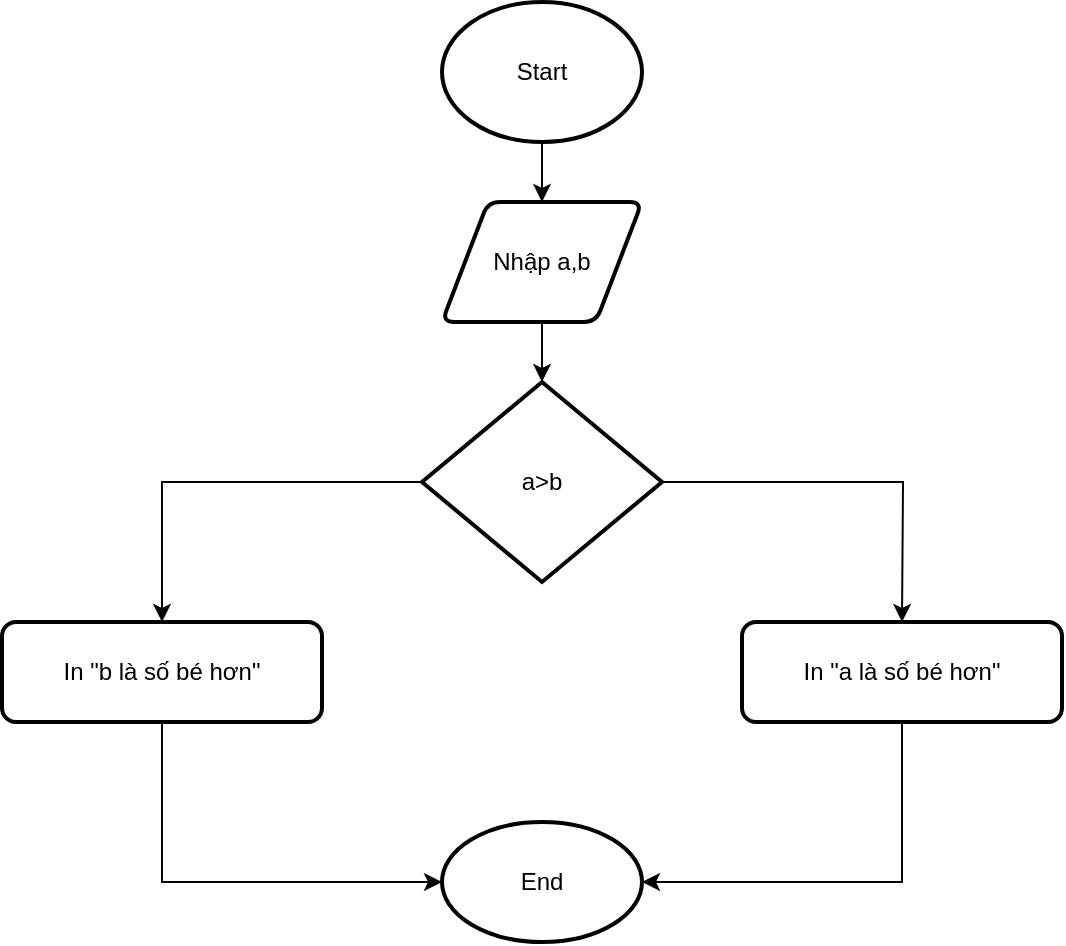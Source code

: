 <mxfile version="25.0.3">
  <diagram name="Trang-1" id="p1Tt0Mrl5131wZiS9M4t">
    <mxGraphModel dx="1050" dy="557" grid="1" gridSize="10" guides="1" tooltips="1" connect="1" arrows="1" fold="1" page="1" pageScale="1" pageWidth="827" pageHeight="1169" math="0" shadow="0">
      <root>
        <mxCell id="0" />
        <mxCell id="1" parent="0" />
        <mxCell id="z0T_azs6rXY0eHc8-PTQ-1" value="End" style="strokeWidth=2;html=1;shape=mxgraph.flowchart.start_1;whiteSpace=wrap;" vertex="1" parent="1">
          <mxGeometry x="330" y="420" width="100" height="60" as="geometry" />
        </mxCell>
        <mxCell id="z0T_azs6rXY0eHc8-PTQ-13" style="edgeStyle=orthogonalEdgeStyle;rounded=0;orthogonalLoop=1;jettySize=auto;html=1;entryX=0.5;entryY=0;entryDx=0;entryDy=0;" edge="1" parent="1" source="z0T_azs6rXY0eHc8-PTQ-2" target="z0T_azs6rXY0eHc8-PTQ-3">
          <mxGeometry relative="1" as="geometry" />
        </mxCell>
        <mxCell id="z0T_azs6rXY0eHc8-PTQ-2" value="Start" style="strokeWidth=2;html=1;shape=mxgraph.flowchart.start_1;whiteSpace=wrap;" vertex="1" parent="1">
          <mxGeometry x="330" y="10" width="100" height="70" as="geometry" />
        </mxCell>
        <mxCell id="z0T_azs6rXY0eHc8-PTQ-14" style="edgeStyle=orthogonalEdgeStyle;rounded=0;orthogonalLoop=1;jettySize=auto;html=1;" edge="1" parent="1" source="z0T_azs6rXY0eHc8-PTQ-3" target="z0T_azs6rXY0eHc8-PTQ-4">
          <mxGeometry relative="1" as="geometry" />
        </mxCell>
        <mxCell id="z0T_azs6rXY0eHc8-PTQ-3" value="Nhập a,b" style="shape=parallelogram;html=1;strokeWidth=2;perimeter=parallelogramPerimeter;whiteSpace=wrap;rounded=1;arcSize=12;size=0.23;" vertex="1" parent="1">
          <mxGeometry x="330" y="110" width="100" height="60" as="geometry" />
        </mxCell>
        <mxCell id="z0T_azs6rXY0eHc8-PTQ-6" style="edgeStyle=orthogonalEdgeStyle;rounded=0;orthogonalLoop=1;jettySize=auto;html=1;" edge="1" parent="1" source="z0T_azs6rXY0eHc8-PTQ-4">
          <mxGeometry relative="1" as="geometry">
            <mxPoint x="190" y="320" as="targetPoint" />
            <Array as="points">
              <mxPoint x="190" y="250" />
            </Array>
          </mxGeometry>
        </mxCell>
        <mxCell id="z0T_azs6rXY0eHc8-PTQ-7" style="edgeStyle=orthogonalEdgeStyle;rounded=0;orthogonalLoop=1;jettySize=auto;html=1;" edge="1" parent="1" source="z0T_azs6rXY0eHc8-PTQ-4">
          <mxGeometry relative="1" as="geometry">
            <mxPoint x="560" y="320" as="targetPoint" />
          </mxGeometry>
        </mxCell>
        <mxCell id="z0T_azs6rXY0eHc8-PTQ-4" value="a&amp;gt;b" style="strokeWidth=2;html=1;shape=mxgraph.flowchart.decision;whiteSpace=wrap;" vertex="1" parent="1">
          <mxGeometry x="320" y="200" width="120" height="100" as="geometry" />
        </mxCell>
        <mxCell id="z0T_azs6rXY0eHc8-PTQ-12" style="edgeStyle=orthogonalEdgeStyle;rounded=0;orthogonalLoop=1;jettySize=auto;html=1;entryX=0;entryY=0.5;entryDx=0;entryDy=0;entryPerimeter=0;" edge="1" parent="1" source="z0T_azs6rXY0eHc8-PTQ-8" target="z0T_azs6rXY0eHc8-PTQ-1">
          <mxGeometry relative="1" as="geometry">
            <mxPoint x="190" y="450" as="targetPoint" />
            <Array as="points">
              <mxPoint x="190" y="450" />
            </Array>
          </mxGeometry>
        </mxCell>
        <mxCell id="z0T_azs6rXY0eHc8-PTQ-8" value="In &quot;b là số bé hơn&quot;" style="rounded=1;whiteSpace=wrap;html=1;absoluteArcSize=1;arcSize=14;strokeWidth=2;" vertex="1" parent="1">
          <mxGeometry x="110" y="320" width="160" height="50" as="geometry" />
        </mxCell>
        <mxCell id="z0T_azs6rXY0eHc8-PTQ-10" style="edgeStyle=orthogonalEdgeStyle;rounded=0;orthogonalLoop=1;jettySize=auto;html=1;entryX=1;entryY=0.5;entryDx=0;entryDy=0;entryPerimeter=0;" edge="1" parent="1" source="z0T_azs6rXY0eHc8-PTQ-9" target="z0T_azs6rXY0eHc8-PTQ-1">
          <mxGeometry relative="1" as="geometry">
            <mxPoint x="560" y="470" as="targetPoint" />
            <Array as="points">
              <mxPoint x="560" y="450" />
            </Array>
          </mxGeometry>
        </mxCell>
        <mxCell id="z0T_azs6rXY0eHc8-PTQ-9" value="In &quot;a là số bé hơn&quot;" style="rounded=1;whiteSpace=wrap;html=1;absoluteArcSize=1;arcSize=14;strokeWidth=2;" vertex="1" parent="1">
          <mxGeometry x="480" y="320" width="160" height="50" as="geometry" />
        </mxCell>
      </root>
    </mxGraphModel>
  </diagram>
</mxfile>
